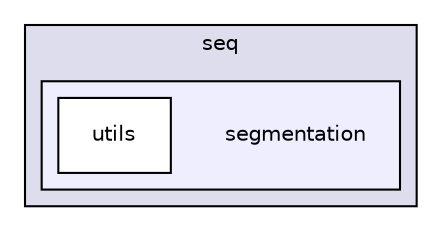 digraph "java/broad/pda/seq/segmentation" {
  compound=true
  node [ fontsize="10", fontname="Helvetica"];
  edge [ labelfontsize="10", labelfontname="Helvetica"];
  subgraph clusterdir_40e28ab81d2798526c2fdce0497e5b74 {
    graph [ bgcolor="#ddddee", pencolor="black", label="seq" fontname="Helvetica", fontsize="10", URL="dir_40e28ab81d2798526c2fdce0497e5b74.html"]
  subgraph clusterdir_07f53aaccb63b7acbf71fb1fed3a7991 {
    graph [ bgcolor="#eeeeff", pencolor="black", label="" URL="dir_07f53aaccb63b7acbf71fb1fed3a7991.html"];
    dir_07f53aaccb63b7acbf71fb1fed3a7991 [shape=plaintext label="segmentation"];
    dir_ee35015ba009f45e2f33f483f222a08c [shape=box label="utils" color="black" fillcolor="white" style="filled" URL="dir_ee35015ba009f45e2f33f483f222a08c.html"];
  }
  }
}
